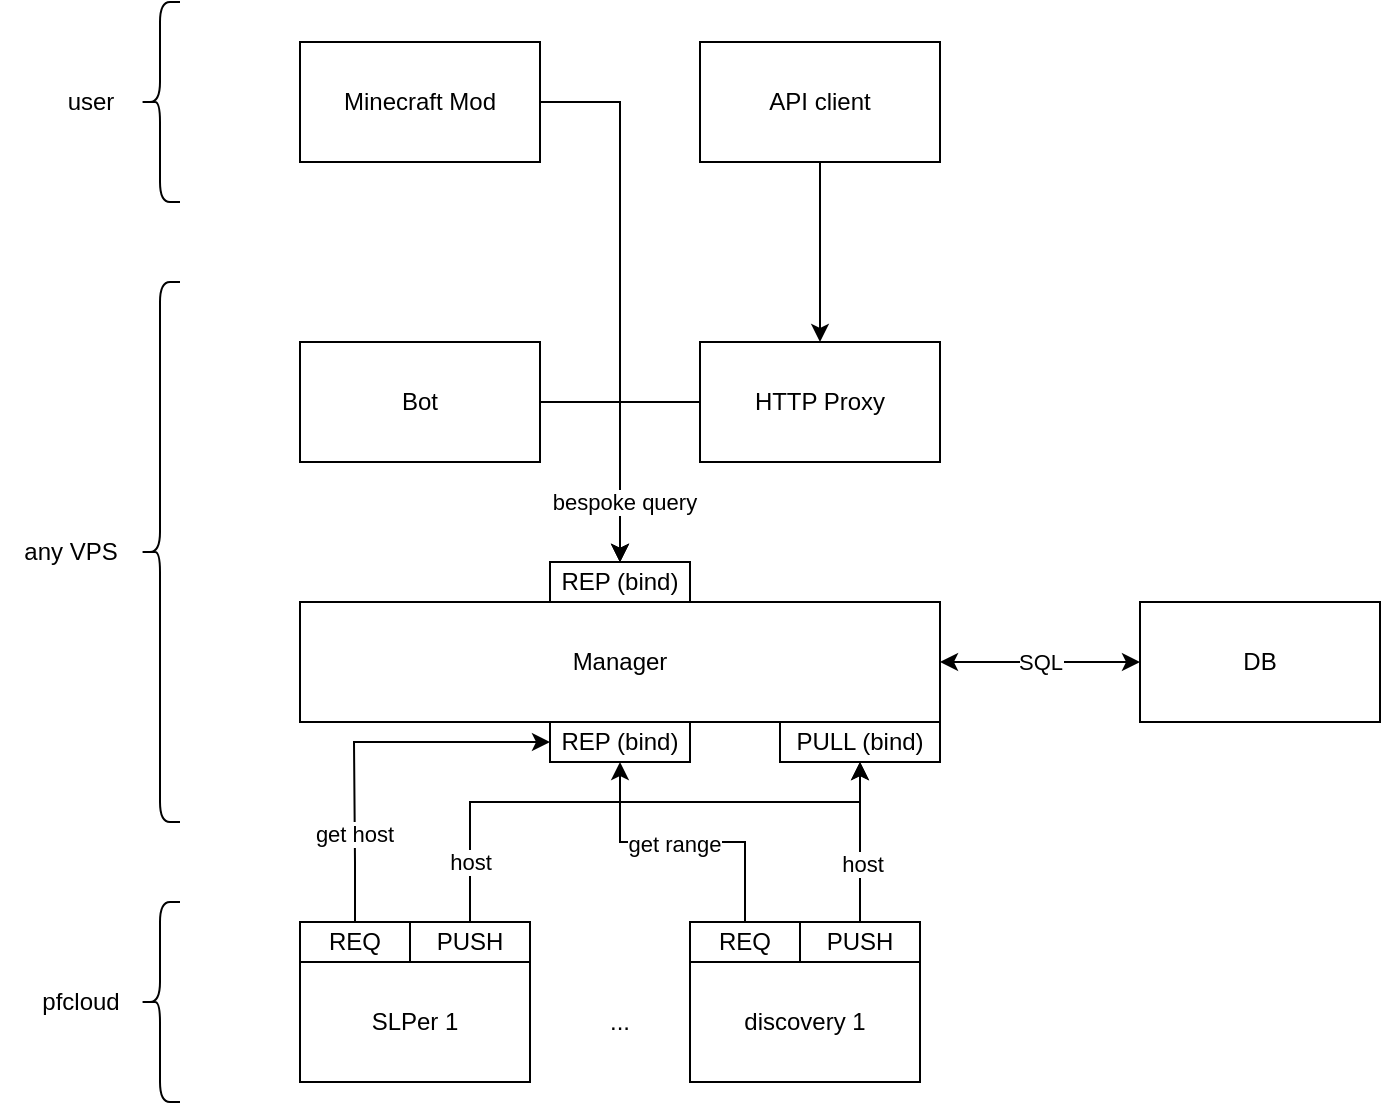 <mxfile version="24.8.2">
  <diagram name="Page-1" id="QrnXabws1YIrDjDAF27N">
    <mxGraphModel dx="1304" dy="718" grid="1" gridSize="10" guides="1" tooltips="1" connect="1" arrows="1" fold="1" page="1" pageScale="1" pageWidth="850" pageHeight="1100" math="0" shadow="0">
      <root>
        <mxCell id="0" />
        <mxCell id="1" parent="0" />
        <mxCell id="w6jb3WzFuUClzXCA1lao-18" value="&lt;div&gt;SLPer 1&lt;/div&gt;" style="rounded=0;whiteSpace=wrap;html=1;" parent="1" vertex="1">
          <mxGeometry x="280" y="570" width="115" height="60" as="geometry" />
        </mxCell>
        <mxCell id="jmibPu_QhBYlOpvJMEex-16" style="edgeStyle=orthogonalEdgeStyle;rounded=0;orthogonalLoop=1;jettySize=auto;html=1;entryX=0;entryY=0.5;entryDx=0;entryDy=0;" parent="1" source="w6jb3WzFuUClzXCA1lao-26" target="jmibPu_QhBYlOpvJMEex-12" edge="1">
          <mxGeometry relative="1" as="geometry">
            <Array as="points">
              <mxPoint x="307" y="520" />
              <mxPoint x="307" y="520" />
              <mxPoint x="307" y="460" />
            </Array>
          </mxGeometry>
        </mxCell>
        <mxCell id="jmibPu_QhBYlOpvJMEex-21" value="get host" style="edgeLabel;html=1;align=center;verticalAlign=middle;resizable=0;points=[];" parent="jmibPu_QhBYlOpvJMEex-16" vertex="1" connectable="0">
          <mxGeometry x="-0.525" relative="1" as="geometry">
            <mxPoint as="offset" />
          </mxGeometry>
        </mxCell>
        <mxCell id="w6jb3WzFuUClzXCA1lao-26" value="&lt;div&gt;REQ&lt;/div&gt;" style="rounded=0;whiteSpace=wrap;html=1;" parent="1" vertex="1">
          <mxGeometry x="280" y="550" width="55" height="20" as="geometry" />
        </mxCell>
        <mxCell id="R70e3QbUL7EdmjE7aiC4-1" value="Manager" style="rounded=0;whiteSpace=wrap;html=1;" parent="1" vertex="1">
          <mxGeometry x="280" y="390" width="320" height="60" as="geometry" />
        </mxCell>
        <mxCell id="jmibPu_QhBYlOpvJMEex-11" style="edgeStyle=orthogonalEdgeStyle;rounded=0;orthogonalLoop=1;jettySize=auto;html=1;entryX=0.5;entryY=1;entryDx=0;entryDy=0;" parent="1" source="R70e3QbUL7EdmjE7aiC4-16" target="R70e3QbUL7EdmjE7aiC4-43" edge="1">
          <mxGeometry relative="1" as="geometry">
            <Array as="points">
              <mxPoint x="365" y="490" />
              <mxPoint x="560" y="490" />
            </Array>
          </mxGeometry>
        </mxCell>
        <mxCell id="jmibPu_QhBYlOpvJMEex-18" value="host" style="edgeLabel;html=1;align=center;verticalAlign=middle;resizable=0;points=[];" parent="jmibPu_QhBYlOpvJMEex-11" vertex="1" connectable="0">
          <mxGeometry x="-0.686" y="-1" relative="1" as="geometry">
            <mxPoint x="-1" y="13" as="offset" />
          </mxGeometry>
        </mxCell>
        <mxCell id="R70e3QbUL7EdmjE7aiC4-16" value="PUSH" style="rounded=0;whiteSpace=wrap;html=1;" parent="1" vertex="1">
          <mxGeometry x="335" y="550" width="60" height="20" as="geometry" />
        </mxCell>
        <mxCell id="R70e3QbUL7EdmjE7aiC4-43" value="PULL (bind)" style="rounded=0;whiteSpace=wrap;html=1;" parent="1" vertex="1">
          <mxGeometry x="520" y="450" width="80" height="20" as="geometry" />
        </mxCell>
        <mxCell id="R70e3QbUL7EdmjE7aiC4-45" value="&lt;div&gt;discovery 1&lt;/div&gt;" style="rounded=0;whiteSpace=wrap;html=1;" parent="1" vertex="1">
          <mxGeometry x="475" y="570" width="115" height="60" as="geometry" />
        </mxCell>
        <mxCell id="jmibPu_QhBYlOpvJMEex-17" style="edgeStyle=orthogonalEdgeStyle;rounded=0;orthogonalLoop=1;jettySize=auto;html=1;entryX=0.5;entryY=1;entryDx=0;entryDy=0;" parent="1" source="R70e3QbUL7EdmjE7aiC4-46" target="jmibPu_QhBYlOpvJMEex-12" edge="1">
          <mxGeometry relative="1" as="geometry" />
        </mxCell>
        <mxCell id="jmibPu_QhBYlOpvJMEex-20" value="get range" style="edgeLabel;html=1;align=center;verticalAlign=middle;resizable=0;points=[];" parent="jmibPu_QhBYlOpvJMEex-17" vertex="1" connectable="0">
          <mxGeometry x="0.065" y="1" relative="1" as="geometry">
            <mxPoint as="offset" />
          </mxGeometry>
        </mxCell>
        <mxCell id="R70e3QbUL7EdmjE7aiC4-46" value="REQ" style="rounded=0;whiteSpace=wrap;html=1;" parent="1" vertex="1">
          <mxGeometry x="475" y="550" width="55" height="20" as="geometry" />
        </mxCell>
        <mxCell id="jmibPu_QhBYlOpvJMEex-10" style="edgeStyle=orthogonalEdgeStyle;rounded=0;orthogonalLoop=1;jettySize=auto;html=1;" parent="1" source="R70e3QbUL7EdmjE7aiC4-47" target="R70e3QbUL7EdmjE7aiC4-43" edge="1">
          <mxGeometry relative="1" as="geometry" />
        </mxCell>
        <mxCell id="jmibPu_QhBYlOpvJMEex-19" value="host" style="edgeLabel;html=1;align=center;verticalAlign=middle;resizable=0;points=[];" parent="jmibPu_QhBYlOpvJMEex-10" vertex="1" connectable="0">
          <mxGeometry x="-0.275" y="-1" relative="1" as="geometry">
            <mxPoint as="offset" />
          </mxGeometry>
        </mxCell>
        <mxCell id="R70e3QbUL7EdmjE7aiC4-47" value="PUSH" style="rounded=0;whiteSpace=wrap;html=1;" parent="1" vertex="1">
          <mxGeometry x="530" y="550" width="60" height="20" as="geometry" />
        </mxCell>
        <mxCell id="R70e3QbUL7EdmjE7aiC4-61" value="" style="shape=curlyBracket;whiteSpace=wrap;html=1;rounded=1;labelPosition=left;verticalLabelPosition=middle;align=right;verticalAlign=middle;size=0.5;" parent="1" vertex="1">
          <mxGeometry x="200" y="540" width="20" height="100" as="geometry" />
        </mxCell>
        <mxCell id="R70e3QbUL7EdmjE7aiC4-62" value="&lt;div&gt;pfcloud&lt;/div&gt;" style="text;html=1;align=center;verticalAlign=middle;resizable=0;points=[];autosize=1;strokeColor=none;fillColor=none;" parent="1" vertex="1">
          <mxGeometry x="140" y="575" width="60" height="30" as="geometry" />
        </mxCell>
        <mxCell id="R70e3QbUL7EdmjE7aiC4-71" value="" style="shape=curlyBracket;whiteSpace=wrap;html=1;rounded=1;labelPosition=left;verticalLabelPosition=middle;align=right;verticalAlign=middle;size=0.5;" parent="1" vertex="1">
          <mxGeometry x="200" y="230" width="20" height="270" as="geometry" />
        </mxCell>
        <mxCell id="R70e3QbUL7EdmjE7aiC4-72" value="any VPS" style="text;html=1;align=center;verticalAlign=middle;resizable=0;points=[];autosize=1;strokeColor=none;fillColor=none;" parent="1" vertex="1">
          <mxGeometry x="130" y="350" width="70" height="30" as="geometry" />
        </mxCell>
        <mxCell id="R70e3QbUL7EdmjE7aiC4-73" value="" style="shape=curlyBracket;whiteSpace=wrap;html=1;rounded=1;labelPosition=left;verticalLabelPosition=middle;align=right;verticalAlign=middle;size=0.5;" parent="1" vertex="1">
          <mxGeometry x="200" y="90" width="20" height="100" as="geometry" />
        </mxCell>
        <mxCell id="R70e3QbUL7EdmjE7aiC4-74" value="&lt;div&gt;user&lt;/div&gt;" style="text;html=1;align=center;verticalAlign=middle;resizable=0;points=[];autosize=1;strokeColor=none;fillColor=none;" parent="1" vertex="1">
          <mxGeometry x="150" y="125" width="50" height="30" as="geometry" />
        </mxCell>
        <mxCell id="R70e3QbUL7EdmjE7aiC4-82" value="..." style="text;html=1;align=center;verticalAlign=middle;whiteSpace=wrap;rounded=0;" parent="1" vertex="1">
          <mxGeometry x="410" y="585" width="60" height="30" as="geometry" />
        </mxCell>
        <mxCell id="jmibPu_QhBYlOpvJMEex-12" value="REP (bind)" style="rounded=0;whiteSpace=wrap;html=1;" parent="1" vertex="1">
          <mxGeometry x="405" y="450" width="70" height="20" as="geometry" />
        </mxCell>
        <mxCell id="4go92y6DuhMKpAWhC1uz-4" style="edgeStyle=orthogonalEdgeStyle;rounded=0;orthogonalLoop=1;jettySize=auto;html=1;entryX=1;entryY=0.5;entryDx=0;entryDy=0;startArrow=classic;startFill=1;" edge="1" parent="1" source="4go92y6DuhMKpAWhC1uz-1" target="R70e3QbUL7EdmjE7aiC4-1">
          <mxGeometry relative="1" as="geometry" />
        </mxCell>
        <mxCell id="4go92y6DuhMKpAWhC1uz-22" value="SQL" style="edgeLabel;html=1;align=center;verticalAlign=middle;resizable=0;points=[];" vertex="1" connectable="0" parent="4go92y6DuhMKpAWhC1uz-4">
          <mxGeometry x="0.28" y="4" relative="1" as="geometry">
            <mxPoint x="14" y="-4" as="offset" />
          </mxGeometry>
        </mxCell>
        <mxCell id="4go92y6DuhMKpAWhC1uz-1" value="DB" style="rounded=0;whiteSpace=wrap;html=1;" vertex="1" parent="1">
          <mxGeometry x="700" y="390" width="120" height="60" as="geometry" />
        </mxCell>
        <mxCell id="4go92y6DuhMKpAWhC1uz-14" style="edgeStyle=orthogonalEdgeStyle;rounded=0;orthogonalLoop=1;jettySize=auto;html=1;entryX=0.5;entryY=0;entryDx=0;entryDy=0;" edge="1" parent="1" source="4go92y6DuhMKpAWhC1uz-7" target="4go92y6DuhMKpAWhC1uz-13">
          <mxGeometry relative="1" as="geometry" />
        </mxCell>
        <mxCell id="4go92y6DuhMKpAWhC1uz-7" value="&lt;div&gt;HTTP Proxy&lt;/div&gt;" style="rounded=0;whiteSpace=wrap;html=1;" vertex="1" parent="1">
          <mxGeometry x="480" y="260" width="120" height="60" as="geometry" />
        </mxCell>
        <mxCell id="4go92y6DuhMKpAWhC1uz-13" value="REP (bind)" style="rounded=0;whiteSpace=wrap;html=1;" vertex="1" parent="1">
          <mxGeometry x="405" y="370" width="70" height="20" as="geometry" />
        </mxCell>
        <mxCell id="4go92y6DuhMKpAWhC1uz-16" style="edgeStyle=orthogonalEdgeStyle;rounded=0;orthogonalLoop=1;jettySize=auto;html=1;entryX=0.5;entryY=0;entryDx=0;entryDy=0;" edge="1" parent="1" source="4go92y6DuhMKpAWhC1uz-15" target="4go92y6DuhMKpAWhC1uz-13">
          <mxGeometry relative="1" as="geometry" />
        </mxCell>
        <mxCell id="4go92y6DuhMKpAWhC1uz-15" value="Bot" style="rounded=0;whiteSpace=wrap;html=1;" vertex="1" parent="1">
          <mxGeometry x="280" y="260" width="120" height="60" as="geometry" />
        </mxCell>
        <mxCell id="4go92y6DuhMKpAWhC1uz-18" style="edgeStyle=orthogonalEdgeStyle;rounded=0;orthogonalLoop=1;jettySize=auto;html=1;entryX=0.5;entryY=0;entryDx=0;entryDy=0;" edge="1" parent="1" source="4go92y6DuhMKpAWhC1uz-17" target="4go92y6DuhMKpAWhC1uz-13">
          <mxGeometry relative="1" as="geometry" />
        </mxCell>
        <mxCell id="4go92y6DuhMKpAWhC1uz-20" value="bespoke query" style="edgeLabel;html=1;align=center;verticalAlign=middle;resizable=0;points=[];" vertex="1" connectable="0" parent="4go92y6DuhMKpAWhC1uz-18">
          <mxGeometry x="0.778" y="2" relative="1" as="geometry">
            <mxPoint as="offset" />
          </mxGeometry>
        </mxCell>
        <mxCell id="4go92y6DuhMKpAWhC1uz-17" value="Minecraft Mod" style="rounded=0;whiteSpace=wrap;html=1;" vertex="1" parent="1">
          <mxGeometry x="280" y="110" width="120" height="60" as="geometry" />
        </mxCell>
        <mxCell id="4go92y6DuhMKpAWhC1uz-21" value="" style="edgeStyle=orthogonalEdgeStyle;rounded=0;orthogonalLoop=1;jettySize=auto;html=1;" edge="1" parent="1" source="4go92y6DuhMKpAWhC1uz-19" target="4go92y6DuhMKpAWhC1uz-7">
          <mxGeometry relative="1" as="geometry" />
        </mxCell>
        <mxCell id="4go92y6DuhMKpAWhC1uz-19" value="API client" style="rounded=0;whiteSpace=wrap;html=1;" vertex="1" parent="1">
          <mxGeometry x="480" y="110" width="120" height="60" as="geometry" />
        </mxCell>
      </root>
    </mxGraphModel>
  </diagram>
</mxfile>
